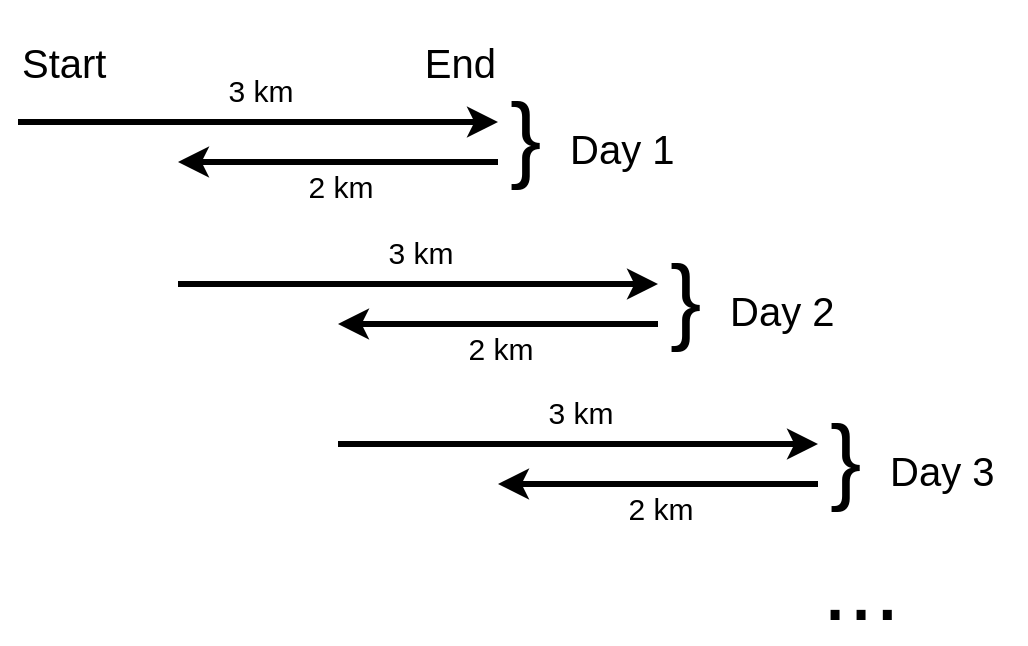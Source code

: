 <mxfile>
    <diagram id="XHk-bZ8t28PDqSV33KaL" name="Page-1">
        <mxGraphModel dx="764" dy="601" grid="1" gridSize="10" guides="1" tooltips="1" connect="1" arrows="1" fold="1" page="1" pageScale="1" pageWidth="850" pageHeight="1100" math="0" shadow="0">
            <root>
                <mxCell id="0"/>
                <mxCell id="1" parent="0"/>
                <mxCell id="6" value="&lt;span style=&quot;font-size: 20px&quot;&gt;Start&lt;/span&gt;" style="text;html=1;align=left;verticalAlign=middle;resizable=0;points=[];autosize=1;strokeColor=none;fillColor=none;" vertex="1" parent="1">
                    <mxGeometry x="40" y="400" width="60" height="20" as="geometry"/>
                </mxCell>
                <mxCell id="7" value="&lt;span style=&quot;font-size: 20px&quot;&gt;End&lt;/span&gt;" style="text;html=1;align=right;verticalAlign=middle;resizable=0;points=[];autosize=1;strokeColor=none;fillColor=none;" vertex="1" parent="1">
                    <mxGeometry x="230" y="400" width="50" height="20" as="geometry"/>
                </mxCell>
                <mxCell id="8" value="" style="endArrow=classic;html=1;strokeWidth=3;" edge="1" parent="1">
                    <mxGeometry width="50" height="50" relative="1" as="geometry">
                        <mxPoint x="40" y="440" as="sourcePoint"/>
                        <mxPoint x="280" y="440" as="targetPoint"/>
                    </mxGeometry>
                </mxCell>
                <mxCell id="9" value="" style="endArrow=classic;html=1;strokeWidth=3;" edge="1" parent="1">
                    <mxGeometry width="50" height="50" relative="1" as="geometry">
                        <mxPoint x="280" y="460" as="sourcePoint"/>
                        <mxPoint x="120" y="460" as="targetPoint"/>
                    </mxGeometry>
                </mxCell>
                <mxCell id="10" value="&lt;font style=&quot;font-size: 47px&quot;&gt;}&lt;/font&gt;" style="text;html=1;align=left;verticalAlign=middle;resizable=0;points=[];autosize=1;strokeColor=none;fillColor=none;" vertex="1" parent="1">
                    <mxGeometry x="284" y="433" width="30" height="30" as="geometry"/>
                </mxCell>
                <mxCell id="12" value="&lt;span style=&quot;font-size: 20px&quot;&gt;Day 1&lt;/span&gt;" style="text;html=1;align=left;verticalAlign=middle;resizable=0;points=[];autosize=1;strokeColor=none;fillColor=none;" vertex="1" parent="1">
                    <mxGeometry x="314" y="443" width="70" height="20" as="geometry"/>
                </mxCell>
                <mxCell id="21" value="&lt;font style=&quot;font-size: 15px&quot;&gt;3 km&lt;/font&gt;" style="text;html=1;align=center;verticalAlign=middle;resizable=0;points=[];autosize=1;strokeColor=none;fillColor=none;fontSize=47;" vertex="1" parent="1">
                    <mxGeometry x="136" y="379" width="50" height="70" as="geometry"/>
                </mxCell>
                <mxCell id="22" value="&lt;font style=&quot;font-size: 15px&quot;&gt;2 km&lt;/font&gt;" style="text;html=1;align=center;verticalAlign=middle;resizable=0;points=[];autosize=1;strokeColor=none;fillColor=none;fontSize=47;strokeWidth=3;" vertex="1" parent="1">
                    <mxGeometry x="176" y="427" width="50" height="70" as="geometry"/>
                </mxCell>
                <mxCell id="23" value="" style="endArrow=classic;html=1;strokeWidth=3;" edge="1" parent="1">
                    <mxGeometry width="50" height="50" relative="1" as="geometry">
                        <mxPoint x="120" y="521.0" as="sourcePoint"/>
                        <mxPoint x="360" y="521.0" as="targetPoint"/>
                    </mxGeometry>
                </mxCell>
                <mxCell id="24" value="" style="endArrow=classic;html=1;strokeWidth=3;" edge="1" parent="1">
                    <mxGeometry width="50" height="50" relative="1" as="geometry">
                        <mxPoint x="360" y="541.0" as="sourcePoint"/>
                        <mxPoint x="200" y="541.0" as="targetPoint"/>
                    </mxGeometry>
                </mxCell>
                <mxCell id="25" value="&lt;font style=&quot;font-size: 47px&quot;&gt;}&lt;/font&gt;" style="text;html=1;align=left;verticalAlign=middle;resizable=0;points=[];autosize=1;strokeColor=none;fillColor=none;" vertex="1" parent="1">
                    <mxGeometry x="364" y="514" width="30" height="30" as="geometry"/>
                </mxCell>
                <mxCell id="26" value="&lt;span style=&quot;font-size: 20px&quot;&gt;Day 2&lt;/span&gt;" style="text;html=1;align=left;verticalAlign=middle;resizable=0;points=[];autosize=1;strokeColor=none;fillColor=none;" vertex="1" parent="1">
                    <mxGeometry x="394" y="524" width="70" height="20" as="geometry"/>
                </mxCell>
                <mxCell id="27" value="&lt;font style=&quot;font-size: 15px&quot;&gt;3 km&lt;/font&gt;" style="text;html=1;align=center;verticalAlign=middle;resizable=0;points=[];autosize=1;strokeColor=none;fillColor=none;fontSize=47;" vertex="1" parent="1">
                    <mxGeometry x="216" y="460" width="50" height="70" as="geometry"/>
                </mxCell>
                <mxCell id="28" value="&lt;font style=&quot;font-size: 15px&quot;&gt;2 km&lt;/font&gt;" style="text;html=1;align=center;verticalAlign=middle;resizable=0;points=[];autosize=1;strokeColor=none;fillColor=none;fontSize=47;" vertex="1" parent="1">
                    <mxGeometry x="256" y="508" width="50" height="70" as="geometry"/>
                </mxCell>
                <mxCell id="29" value="" style="endArrow=classic;html=1;strokeWidth=3;" edge="1" parent="1">
                    <mxGeometry width="50" height="50" relative="1" as="geometry">
                        <mxPoint x="200" y="601.0" as="sourcePoint"/>
                        <mxPoint x="440" y="601.0" as="targetPoint"/>
                    </mxGeometry>
                </mxCell>
                <mxCell id="30" value="" style="endArrow=classic;html=1;strokeWidth=3;" edge="1" parent="1">
                    <mxGeometry width="50" height="50" relative="1" as="geometry">
                        <mxPoint x="440" y="621.0" as="sourcePoint"/>
                        <mxPoint x="280" y="621.0" as="targetPoint"/>
                    </mxGeometry>
                </mxCell>
                <mxCell id="31" value="&lt;font style=&quot;font-size: 47px&quot;&gt;}&lt;/font&gt;" style="text;html=1;align=left;verticalAlign=middle;resizable=0;points=[];autosize=1;strokeColor=none;fillColor=none;" vertex="1" parent="1">
                    <mxGeometry x="444" y="594" width="30" height="30" as="geometry"/>
                </mxCell>
                <mxCell id="32" value="&lt;span style=&quot;font-size: 20px&quot;&gt;Day 3&lt;/span&gt;" style="text;html=1;align=left;verticalAlign=middle;resizable=0;points=[];autosize=1;strokeColor=none;fillColor=none;" vertex="1" parent="1">
                    <mxGeometry x="474" y="604" width="70" height="20" as="geometry"/>
                </mxCell>
                <mxCell id="33" value="&lt;font style=&quot;font-size: 15px&quot;&gt;3 km&lt;/font&gt;" style="text;html=1;align=center;verticalAlign=middle;resizable=0;points=[];autosize=1;strokeColor=none;fillColor=none;fontSize=47;" vertex="1" parent="1">
                    <mxGeometry x="296" y="540" width="50" height="70" as="geometry"/>
                </mxCell>
                <mxCell id="34" value="&lt;font style=&quot;font-size: 15px&quot;&gt;2 km&lt;/font&gt;" style="text;html=1;align=center;verticalAlign=middle;resizable=0;points=[];autosize=1;strokeColor=none;fillColor=none;fontSize=47;" vertex="1" parent="1">
                    <mxGeometry x="336" y="588" width="50" height="70" as="geometry"/>
                </mxCell>
                <mxCell id="36" value="&lt;font style=&quot;font-size: 47px&quot;&gt;...&lt;/font&gt;" style="text;html=1;align=left;verticalAlign=middle;resizable=0;points=[];autosize=1;strokeColor=none;fillColor=none;" vertex="1" parent="1">
                    <mxGeometry x="440" y="658" width="50" height="30" as="geometry"/>
                </mxCell>
            </root>
        </mxGraphModel>
    </diagram>
</mxfile>